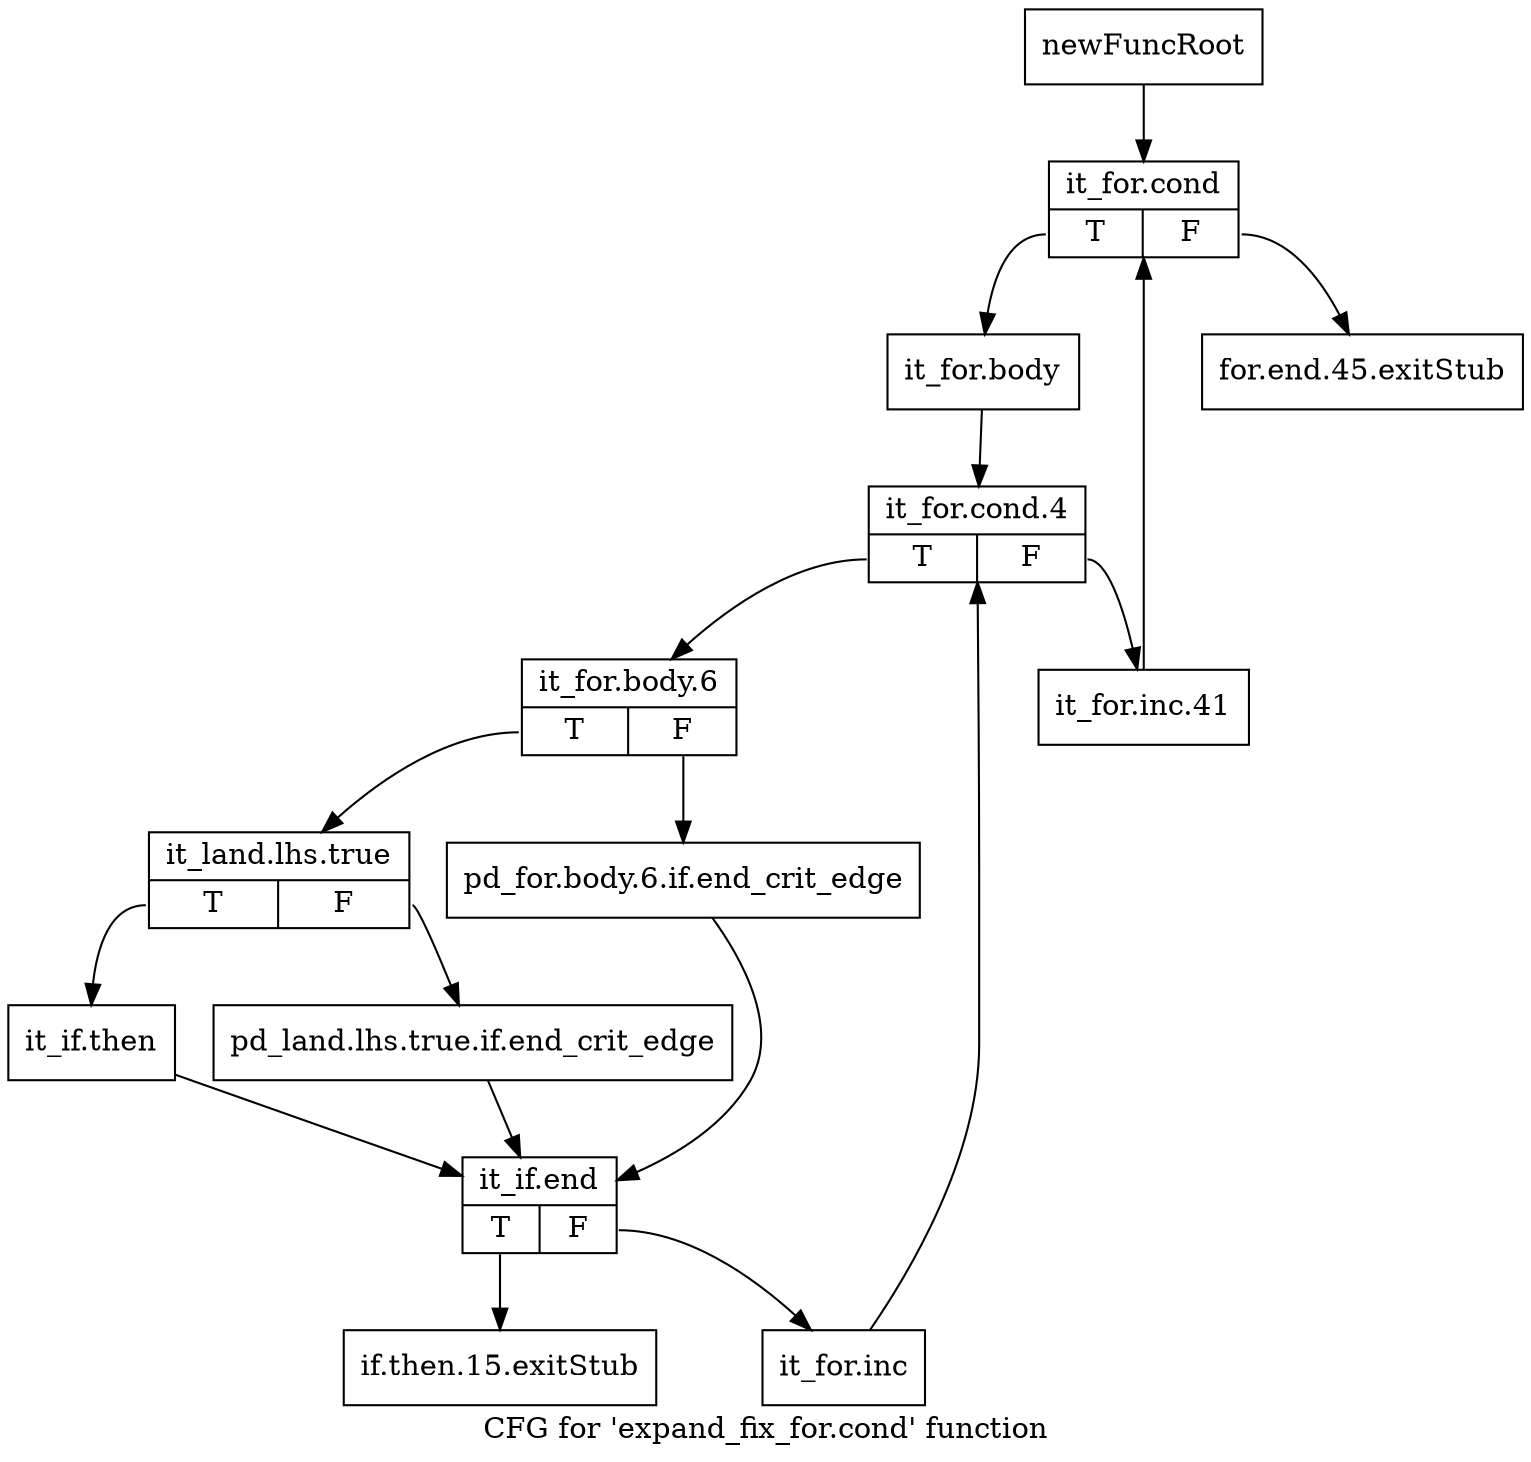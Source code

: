 digraph "CFG for 'expand_fix_for.cond' function" {
	label="CFG for 'expand_fix_for.cond' function";

	Node0xb715860 [shape=record,label="{newFuncRoot}"];
	Node0xb715860 -> Node0xb71d0a0;
	Node0xb71d000 [shape=record,label="{for.end.45.exitStub}"];
	Node0xb71d050 [shape=record,label="{if.then.15.exitStub}"];
	Node0xb71d0a0 [shape=record,label="{it_for.cond|{<s0>T|<s1>F}}"];
	Node0xb71d0a0:s0 -> Node0xb71d0f0;
	Node0xb71d0a0:s1 -> Node0xb71d000;
	Node0xb71d0f0 [shape=record,label="{it_for.body}"];
	Node0xb71d0f0 -> Node0xb71d140;
	Node0xb71d140 [shape=record,label="{it_for.cond.4|{<s0>T|<s1>F}}"];
	Node0xb71d140:s0 -> Node0xb71d1e0;
	Node0xb71d140:s1 -> Node0xb71d190;
	Node0xb71d190 [shape=record,label="{it_for.inc.41}"];
	Node0xb71d190 -> Node0xb71d0a0;
	Node0xb71d1e0 [shape=record,label="{it_for.body.6|{<s0>T|<s1>F}}"];
	Node0xb71d1e0:s0 -> Node0xb71d280;
	Node0xb71d1e0:s1 -> Node0xb71d230;
	Node0xb71d230 [shape=record,label="{pd_for.body.6.if.end_crit_edge}"];
	Node0xb71d230 -> Node0xb71d370;
	Node0xb71d280 [shape=record,label="{it_land.lhs.true|{<s0>T|<s1>F}}"];
	Node0xb71d280:s0 -> Node0xb71d320;
	Node0xb71d280:s1 -> Node0xb71d2d0;
	Node0xb71d2d0 [shape=record,label="{pd_land.lhs.true.if.end_crit_edge}"];
	Node0xb71d2d0 -> Node0xb71d370;
	Node0xb71d320 [shape=record,label="{it_if.then}"];
	Node0xb71d320 -> Node0xb71d370;
	Node0xb71d370 [shape=record,label="{it_if.end|{<s0>T|<s1>F}}"];
	Node0xb71d370:s0 -> Node0xb71d050;
	Node0xb71d370:s1 -> Node0xb71d3c0;
	Node0xb71d3c0 [shape=record,label="{it_for.inc}"];
	Node0xb71d3c0 -> Node0xb71d140;
}
